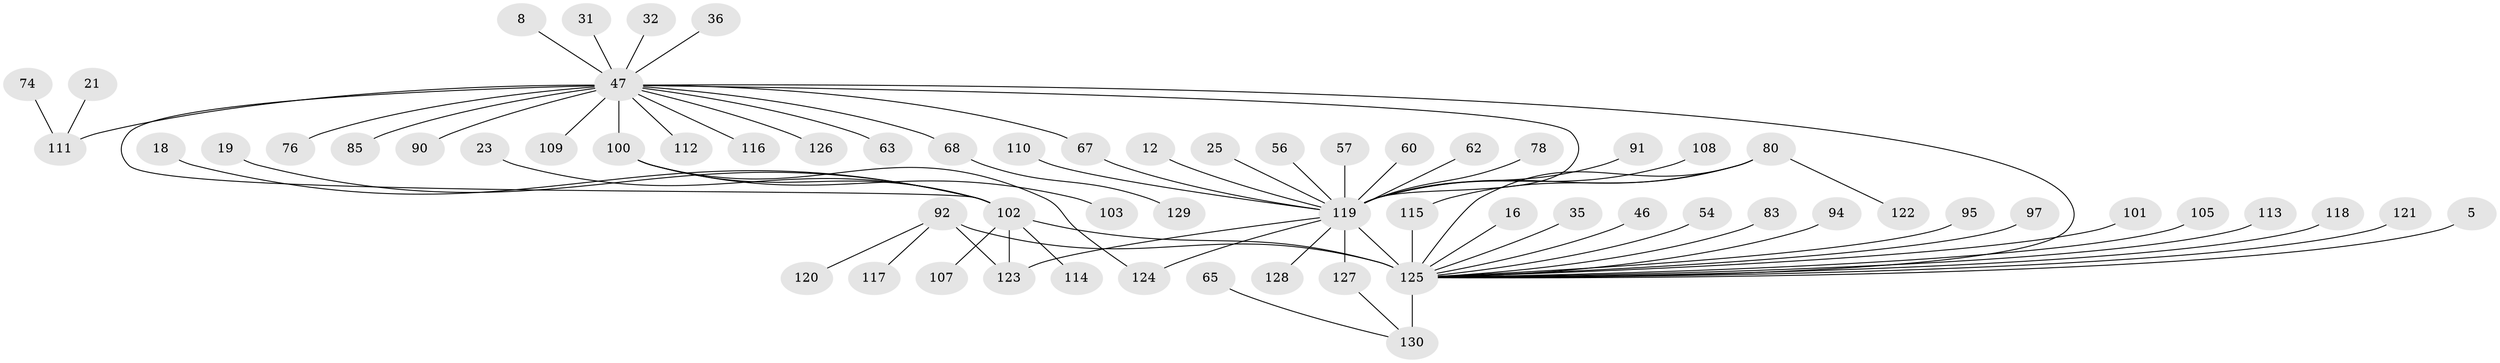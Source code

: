 // original degree distribution, {29: 0.007692307692307693, 6: 0.05384615384615385, 17: 0.007692307692307693, 4: 0.046153846153846156, 1: 0.46923076923076923, 19: 0.007692307692307693, 5: 0.046153846153846156, 8: 0.007692307692307693, 12: 0.007692307692307693, 2: 0.2, 3: 0.1076923076923077, 7: 0.023076923076923078, 11: 0.007692307692307693, 10: 0.007692307692307693}
// Generated by graph-tools (version 1.1) at 2025/47/03/09/25 04:47:19]
// undirected, 65 vertices, 74 edges
graph export_dot {
graph [start="1"]
  node [color=gray90,style=filled];
  5;
  8;
  12;
  16;
  18;
  19;
  21;
  23;
  25;
  31;
  32;
  35;
  36;
  46;
  47 [super="+6+42+17"];
  54;
  56;
  57;
  60;
  62;
  63;
  65;
  67 [super="+66"];
  68 [super="+45"];
  74;
  76;
  78;
  80 [super="+64"];
  83;
  85;
  90;
  91;
  92 [super="+33"];
  94;
  95;
  97;
  100 [super="+72+86+93"];
  101;
  102 [super="+10+9"];
  103;
  105;
  107;
  108;
  109;
  110;
  111 [super="+7"];
  112;
  113;
  114;
  115;
  116;
  117;
  118 [super="+28"];
  119 [super="+22+89+69+99"];
  120;
  121;
  122;
  123 [super="+37+75"];
  124 [super="+50+87"];
  125 [super="+52+39+106"];
  126;
  127;
  128;
  129;
  130 [super="+41+59"];
  5 -- 125;
  8 -- 47;
  12 -- 119;
  16 -- 125;
  18 -- 102;
  19 -- 102;
  21 -- 111;
  23 -- 102;
  25 -- 119;
  31 -- 47;
  32 -- 47;
  35 -- 125;
  36 -- 47;
  46 -- 125;
  47 -- 76;
  47 -- 109;
  47 -- 112;
  47 -- 126;
  47 -- 67;
  47 -- 68 [weight=2];
  47 -- 85;
  47 -- 90;
  47 -- 63;
  47 -- 119 [weight=3];
  47 -- 102 [weight=4];
  47 -- 116;
  47 -- 111 [weight=3];
  47 -- 125 [weight=2];
  47 -- 100 [weight=2];
  54 -- 125;
  56 -- 119;
  57 -- 119;
  60 -- 119;
  62 -- 119;
  65 -- 130;
  67 -- 119;
  68 -- 129;
  74 -- 111;
  78 -- 119;
  80 -- 115;
  80 -- 122;
  80 -- 119 [weight=6];
  80 -- 125 [weight=5];
  83 -- 125;
  91 -- 119;
  92 -- 120;
  92 -- 117;
  92 -- 123;
  92 -- 125 [weight=3];
  94 -- 125;
  95 -- 125;
  97 -- 125;
  100 -- 103;
  100 -- 124;
  100 -- 102;
  101 -- 125;
  102 -- 114;
  102 -- 107;
  102 -- 125 [weight=8];
  102 -- 123;
  105 -- 125;
  108 -- 119;
  110 -- 119 [weight=2];
  113 -- 125;
  115 -- 125;
  118 -- 125;
  119 -- 128;
  119 -- 127;
  119 -- 123;
  119 -- 124;
  119 -- 125 [weight=14];
  121 -- 125;
  125 -- 130 [weight=3];
  127 -- 130;
}
